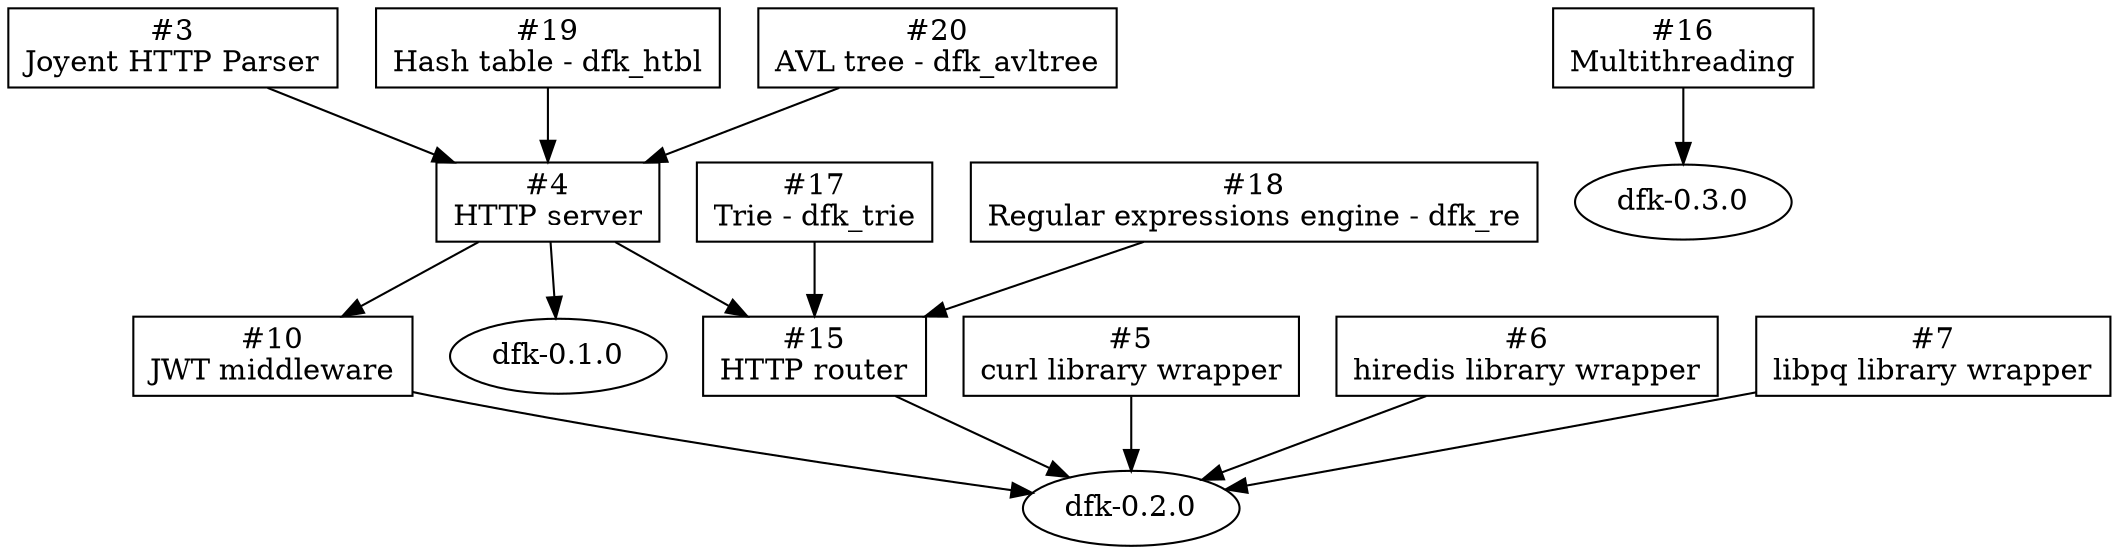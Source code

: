 digraph "DFK Library Roadmap - Current" {
  node [shape=box];
  ratio="compress";

  http_parser [label="#3\nJoyent HTTP Parser"];

  http_server [label="#4\nHTTP server"];
    http_parser -> http_server
    htbl -> http_server
    avltree -> http_server

  curl [label="#5\ncurl library wrapper"];

  redis [label="#6\nhiredis library wrapper"];

  libpq [label="#7\nlibpq library wrapper"];

  jwt [label="#10\nJWT middleware"];
    http_server -> jwt;

  mt [label="#16\nMultithreading"];

  trie [label="#17\nTrie - dfk_trie"];

  re [label="#18\nRegular expressions engine - dfk_re"];

  htbl [label="#19\nHash table - dfk_htbl"];

  avltree [label="#20\nAVL tree - dfk_avltree"];

  router [label="#15\nHTTP router"];
    http_server -> router;
    trie -> router;
    re -> router;

  dfk010 [label="dfk-0.1.0" shape=oval];
    http_server -> dfk010

  dfk020 [label="dfk-0.2.0" shape=oval];
    jwt -> dfk020;
    redis -> dfk020;
    curl -> dfk020;
    libpq -> dfk020;
    router -> dfk020;

  dfk030 [label="dfk-0.3.0" shape=oval];
    mt -> dfk030;
}
